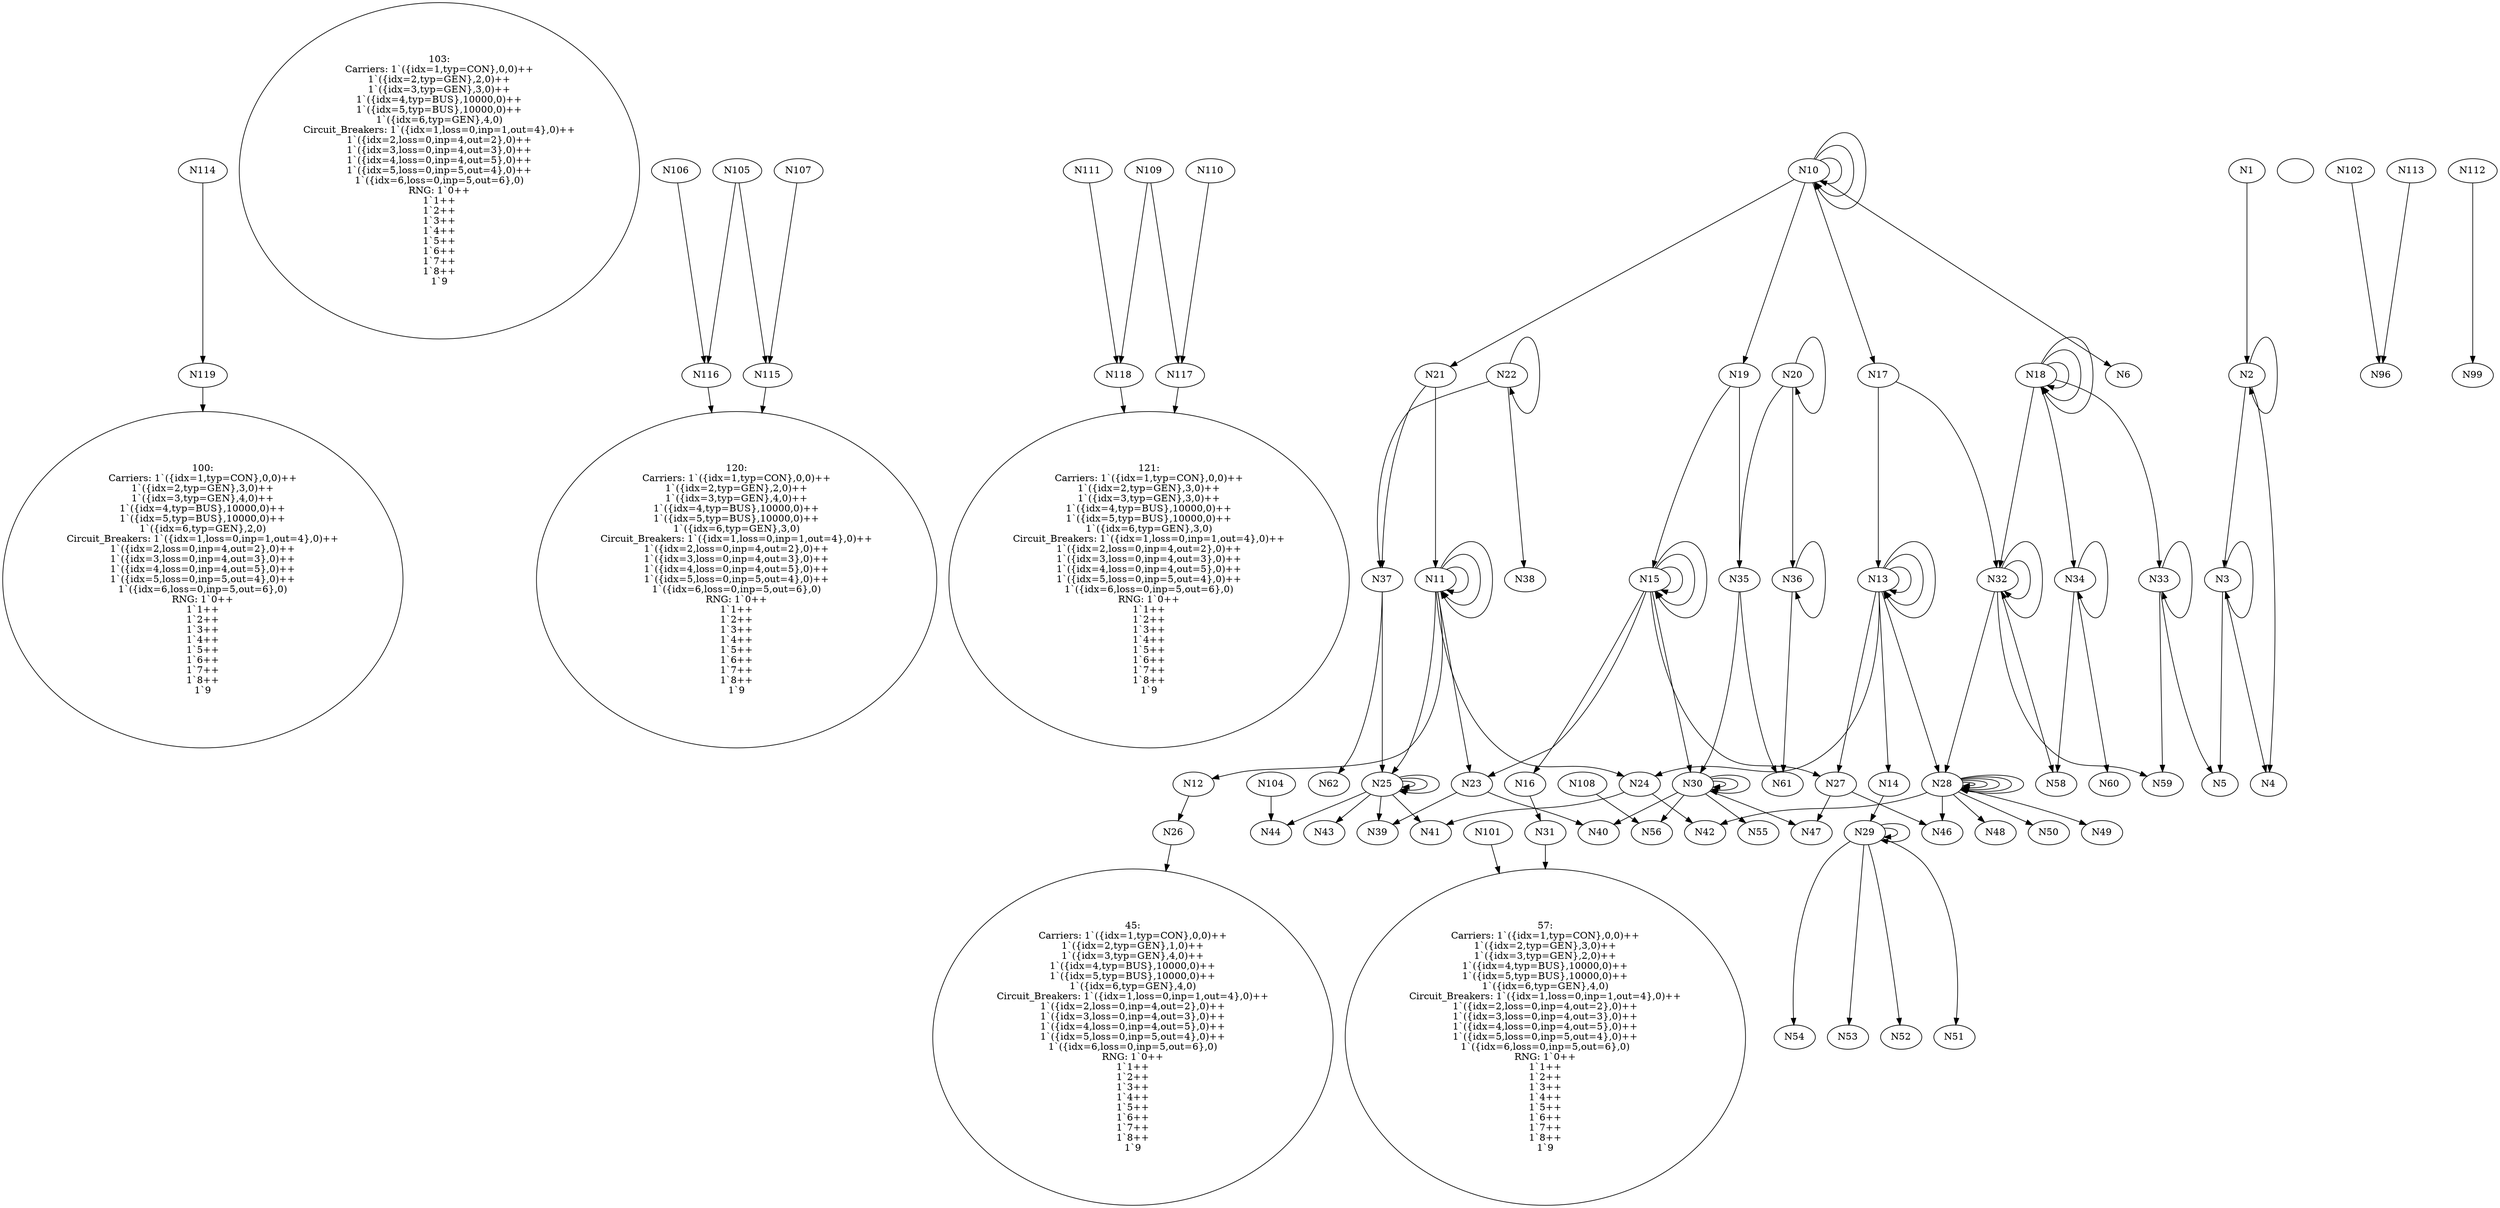 digraph cpn_tools_graph {
  N100 [label="100:
Carriers: 1`({idx=1,typ=CON},0,0)++
1`({idx=2,typ=GEN},3,0)++
1`({idx=3,typ=GEN},4,0)++
1`({idx=4,typ=BUS},10000,0)++
1`({idx=5,typ=BUS},10000,0)++
1`({idx=6,typ=GEN},2,0)
Circuit_Breakers: 1`({idx=1,loss=0,inp=1,out=4},0)++
1`({idx=2,loss=0,inp=4,out=2},0)++
1`({idx=3,loss=0,inp=4,out=3},0)++
1`({idx=4,loss=0,inp=4,out=5},0)++
1`({idx=5,loss=0,inp=5,out=4},0)++
1`({idx=6,loss=0,inp=5,out=6},0)
RNG: 1`0++
1`1++
1`2++
1`3++
1`4++
1`5++
1`6++
1`7++
1`8++
1`9
"];
  N103 [label="103:
Carriers: 1`({idx=1,typ=CON},0,0)++
1`({idx=2,typ=GEN},2,0)++
1`({idx=3,typ=GEN},3,0)++
1`({idx=4,typ=BUS},10000,0)++
1`({idx=5,typ=BUS},10000,0)++
1`({idx=6,typ=GEN},4,0)
Circuit_Breakers: 1`({idx=1,loss=0,inp=1,out=4},0)++
1`({idx=2,loss=0,inp=4,out=2},0)++
1`({idx=3,loss=0,inp=4,out=3},0)++
1`({idx=4,loss=0,inp=4,out=5},0)++
1`({idx=5,loss=0,inp=5,out=4},0)++
1`({idx=6,loss=0,inp=5,out=6},0)
RNG: 1`0++
1`1++
1`2++
1`3++
1`4++
1`5++
1`6++
1`7++
1`8++
1`9
"];
  N120 [label="120:
Carriers: 1`({idx=1,typ=CON},0,0)++
1`({idx=2,typ=GEN},2,0)++
1`({idx=3,typ=GEN},4,0)++
1`({idx=4,typ=BUS},10000,0)++
1`({idx=5,typ=BUS},10000,0)++
1`({idx=6,typ=GEN},3,0)
Circuit_Breakers: 1`({idx=1,loss=0,inp=1,out=4},0)++
1`({idx=2,loss=0,inp=4,out=2},0)++
1`({idx=3,loss=0,inp=4,out=3},0)++
1`({idx=4,loss=0,inp=4,out=5},0)++
1`({idx=5,loss=0,inp=5,out=4},0)++
1`({idx=6,loss=0,inp=5,out=6},0)
RNG: 1`0++
1`1++
1`2++
1`3++
1`4++
1`5++
1`6++
1`7++
1`8++
1`9
"];
  N121 [label="121:
Carriers: 1`({idx=1,typ=CON},0,0)++
1`({idx=2,typ=GEN},3,0)++
1`({idx=3,typ=GEN},3,0)++
1`({idx=4,typ=BUS},10000,0)++
1`({idx=5,typ=BUS},10000,0)++
1`({idx=6,typ=GEN},3,0)
Circuit_Breakers: 1`({idx=1,loss=0,inp=1,out=4},0)++
1`({idx=2,loss=0,inp=4,out=2},0)++
1`({idx=3,loss=0,inp=4,out=3},0)++
1`({idx=4,loss=0,inp=4,out=5},0)++
1`({idx=5,loss=0,inp=5,out=4},0)++
1`({idx=6,loss=0,inp=5,out=6},0)
RNG: 1`0++
1`1++
1`2++
1`3++
1`4++
1`5++
1`6++
1`7++
1`8++
1`9
"];
  N45 [label="45:
Carriers: 1`({idx=1,typ=CON},0,0)++
1`({idx=2,typ=GEN},1,0)++
1`({idx=3,typ=GEN},4,0)++
1`({idx=4,typ=BUS},10000,0)++
1`({idx=5,typ=BUS},10000,0)++
1`({idx=6,typ=GEN},4,0)
Circuit_Breakers: 1`({idx=1,loss=0,inp=1,out=4},0)++
1`({idx=2,loss=0,inp=4,out=2},0)++
1`({idx=3,loss=0,inp=4,out=3},0)++
1`({idx=4,loss=0,inp=4,out=5},0)++
1`({idx=5,loss=0,inp=5,out=4},0)++
1`({idx=6,loss=0,inp=5,out=6},0)
RNG: 1`0++
1`1++
1`2++
1`3++
1`4++
1`5++
1`6++
1`7++
1`8++
1`9
"];
  N57 [label="57:
Carriers: 1`({idx=1,typ=CON},0,0)++
1`({idx=2,typ=GEN},3,0)++
1`({idx=3,typ=GEN},2,0)++
1`({idx=4,typ=BUS},10000,0)++
1`({idx=5,typ=BUS},10000,0)++
1`({idx=6,typ=GEN},4,0)
Circuit_Breakers: 1`({idx=1,loss=0,inp=1,out=4},0)++
1`({idx=2,loss=0,inp=4,out=2},0)++
1`({idx=3,loss=0,inp=4,out=3},0)++
1`({idx=4,loss=0,inp=4,out=5},0)++
1`({idx=5,loss=0,inp=5,out=4},0)++
1`({idx=6,loss=0,inp=5,out=6},0)
RNG: 1`0++
1`1++
1`2++
1`3++
1`4++
1`5++
1`6++
1`7++
1`8++
1`9
"];
  N1 -> N2 ;
  N10 -> N6 ;
  N10 -> N17 ;
  N10 -> N10 ;
  N10 -> N10 ;
  N10 -> N19 ;
  N10 -> N10 ;
  N10 -> N21 ;
  N101 -> N57 ;
  N102 -> N96 ;
  N104 -> N44 ;
  N105 -> N116 ;
  N105 -> N115 ;
  N106 -> N116 ;
  N107 -> N115 ;
  N108 -> N56 ;
  N109 -> N118 ;
  N109 -> N117 ;
  N11 -> N25 ;
  N11 -> N11 ;
  N11 -> N24 ;
  N11 -> N12 ;
  N11 -> N11 ;
  N11 -> N11 ;
  N11 -> N23 ;
  N110 -> N117 ;
  N111 -> N118 ;
  N112 -> N99 ;
  N113 -> N96 ;
  N114 -> N119 ;
  N115 -> N120 ;
  N116 -> N120 ;
  N117 -> N121 ;
  N118 -> N121 ;
  N119 -> N100 ;
  N12 -> N26 ;
  N13 -> N28 ;
  N13 -> N13 ;
  N13 -> N14 ;
  N13 -> N13 ;
  N13 -> N27 ;
  N13 -> N24 ;
  N13 -> N13 ;
  N14 -> N29 ;
  N15 -> N30 ;
  N15 -> N27 ;
  N15 -> N15 ;
  N15 -> N15 ;
  N15 -> N23 ;
  N15 -> N15 ;
  N15 -> N16 ;
  N16 -> N31 ;
  N17 -> N32 ;
  N17 -> N13 ;
  N18 -> N18 ;
  N18 -> N32 ;
  N18 -> N18 ;
  N18 -> N34 ;
  N18 -> N33 ;
  N18 -> N18 ;
  N19 -> N35 ;
  N19 -> N15 ;
  N2 -> N2 ;
  N2 -> N4 ;
  N2 -> N3 ;
  N20 -> N36 ;
  N20 -> N20 ;
  N20 -> N35 ;
  N21 -> N37 ;
  N21 -> N11 ;
  N22 -> N38 ;
  N22 -> N22 ;
  N22 -> N37 ;
  N23 -> N40 ;
  N23 -> N39 ;
  N24 -> N42 ;
  N24 -> N41 ;
  N25 -> N44 ;
  N25 -> N25 ;
  N25 -> N39 ;
  N25 -> N43 ;
  N25 -> N25 ;
  N25 -> N25 ;
  N25 -> N41 ;
  N26 -> N45 ;
  N27 -> N47 ;
  N27 -> N46 ;
  N28 -> N28 ;
  N28 -> N50 ;
  N28 -> N28 ;
  N28 -> N49 ;
  N28 -> N28 ;
  N28 -> N42 ;
  N28 -> N48 ;
  N28 -> N28 ;
  N28 -> N28 ;
  N28 -> N46 ;
  N29 -> N54 ;
  N29 -> N29 ;
  N29 -> N53 ;
  N29 -> N52 ;
  N29 -> N29 ;
  N29 -> N51 ;
  N3 -> N5 ;
  N3 -> N4 ;
  N3 -> N3 ;
  N30 -> N56 ;
  N30 -> N30 ;
  N30 -> N47 ;
  N30 -> N30 ;
  N30 -> N55 ;
  N30 -> N40 ;
  N30 -> N30 ;
  N31 -> N57 ;
  N32 -> N28 ;
  N32 -> N59 ;
  N32 -> N32 ;
  N32 -> N58 ;
  N32 -> N32 ;
  N33 -> N5 ;
  N33 -> N59 ;
  N33 -> N33 ;
  N34 -> N60 ;
  N34 -> N34 ;
  N34 -> N58 ;
  N35 -> N61 ;
  N35 -> N30 ;
  N36 -> N36 ;
  N36 -> N61 ;
  N37 -> N62 ;
  N37 -> N25 ;

}